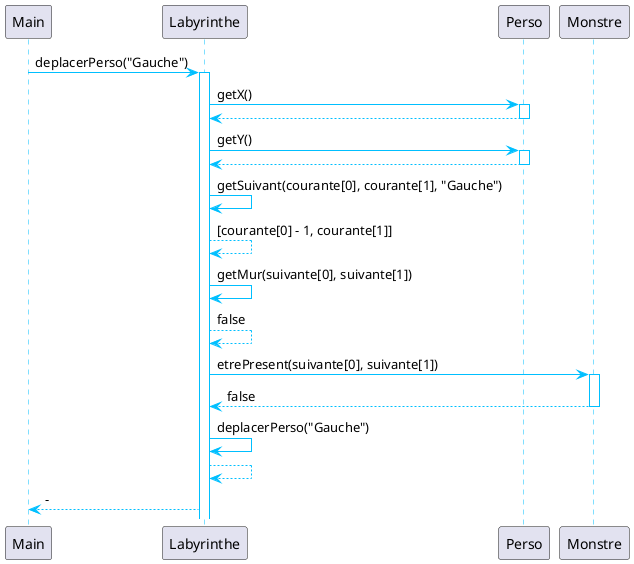 @startuml

' Activation style
skinparam sequence {
    ArrowColor DeepSkyBlue
    ActorBorderColor DeepSkyBlue
    LifeLineBorderColor DeepSkyBlue
}
Main -> Labyrinthe: deplacerPerso("Gauche")
activate Labyrinthe

Labyrinthe -> Perso: getX()
activate Perso
Labyrinthe <-- Perso:
deactivate Perso

Labyrinthe -> Perso: getY()
activate Perso
Labyrinthe <-- Perso:
deactivate Perso


Labyrinthe -> Labyrinthe: getSuivant(courante[0], courante[1], "Gauche")
Labyrinthe --> Labyrinthe: [courante[0] - 1, courante[1]]


Labyrinthe -> Labyrinthe: getMur(suivante[0], suivante[1])
Labyrinthe --> Labyrinthe: false
Labyrinthe -> Monstre: etrePresent(suivante[0], suivante[1])
activate Monstre
Labyrinthe <-- Monstre: false
deactivate Monstre


Labyrinthe -> Labyrinthe: deplacerPerso("Gauche")
Labyrinthe --> Labyrinthe:

Main <-- Labyrinthe: -

@enduml
